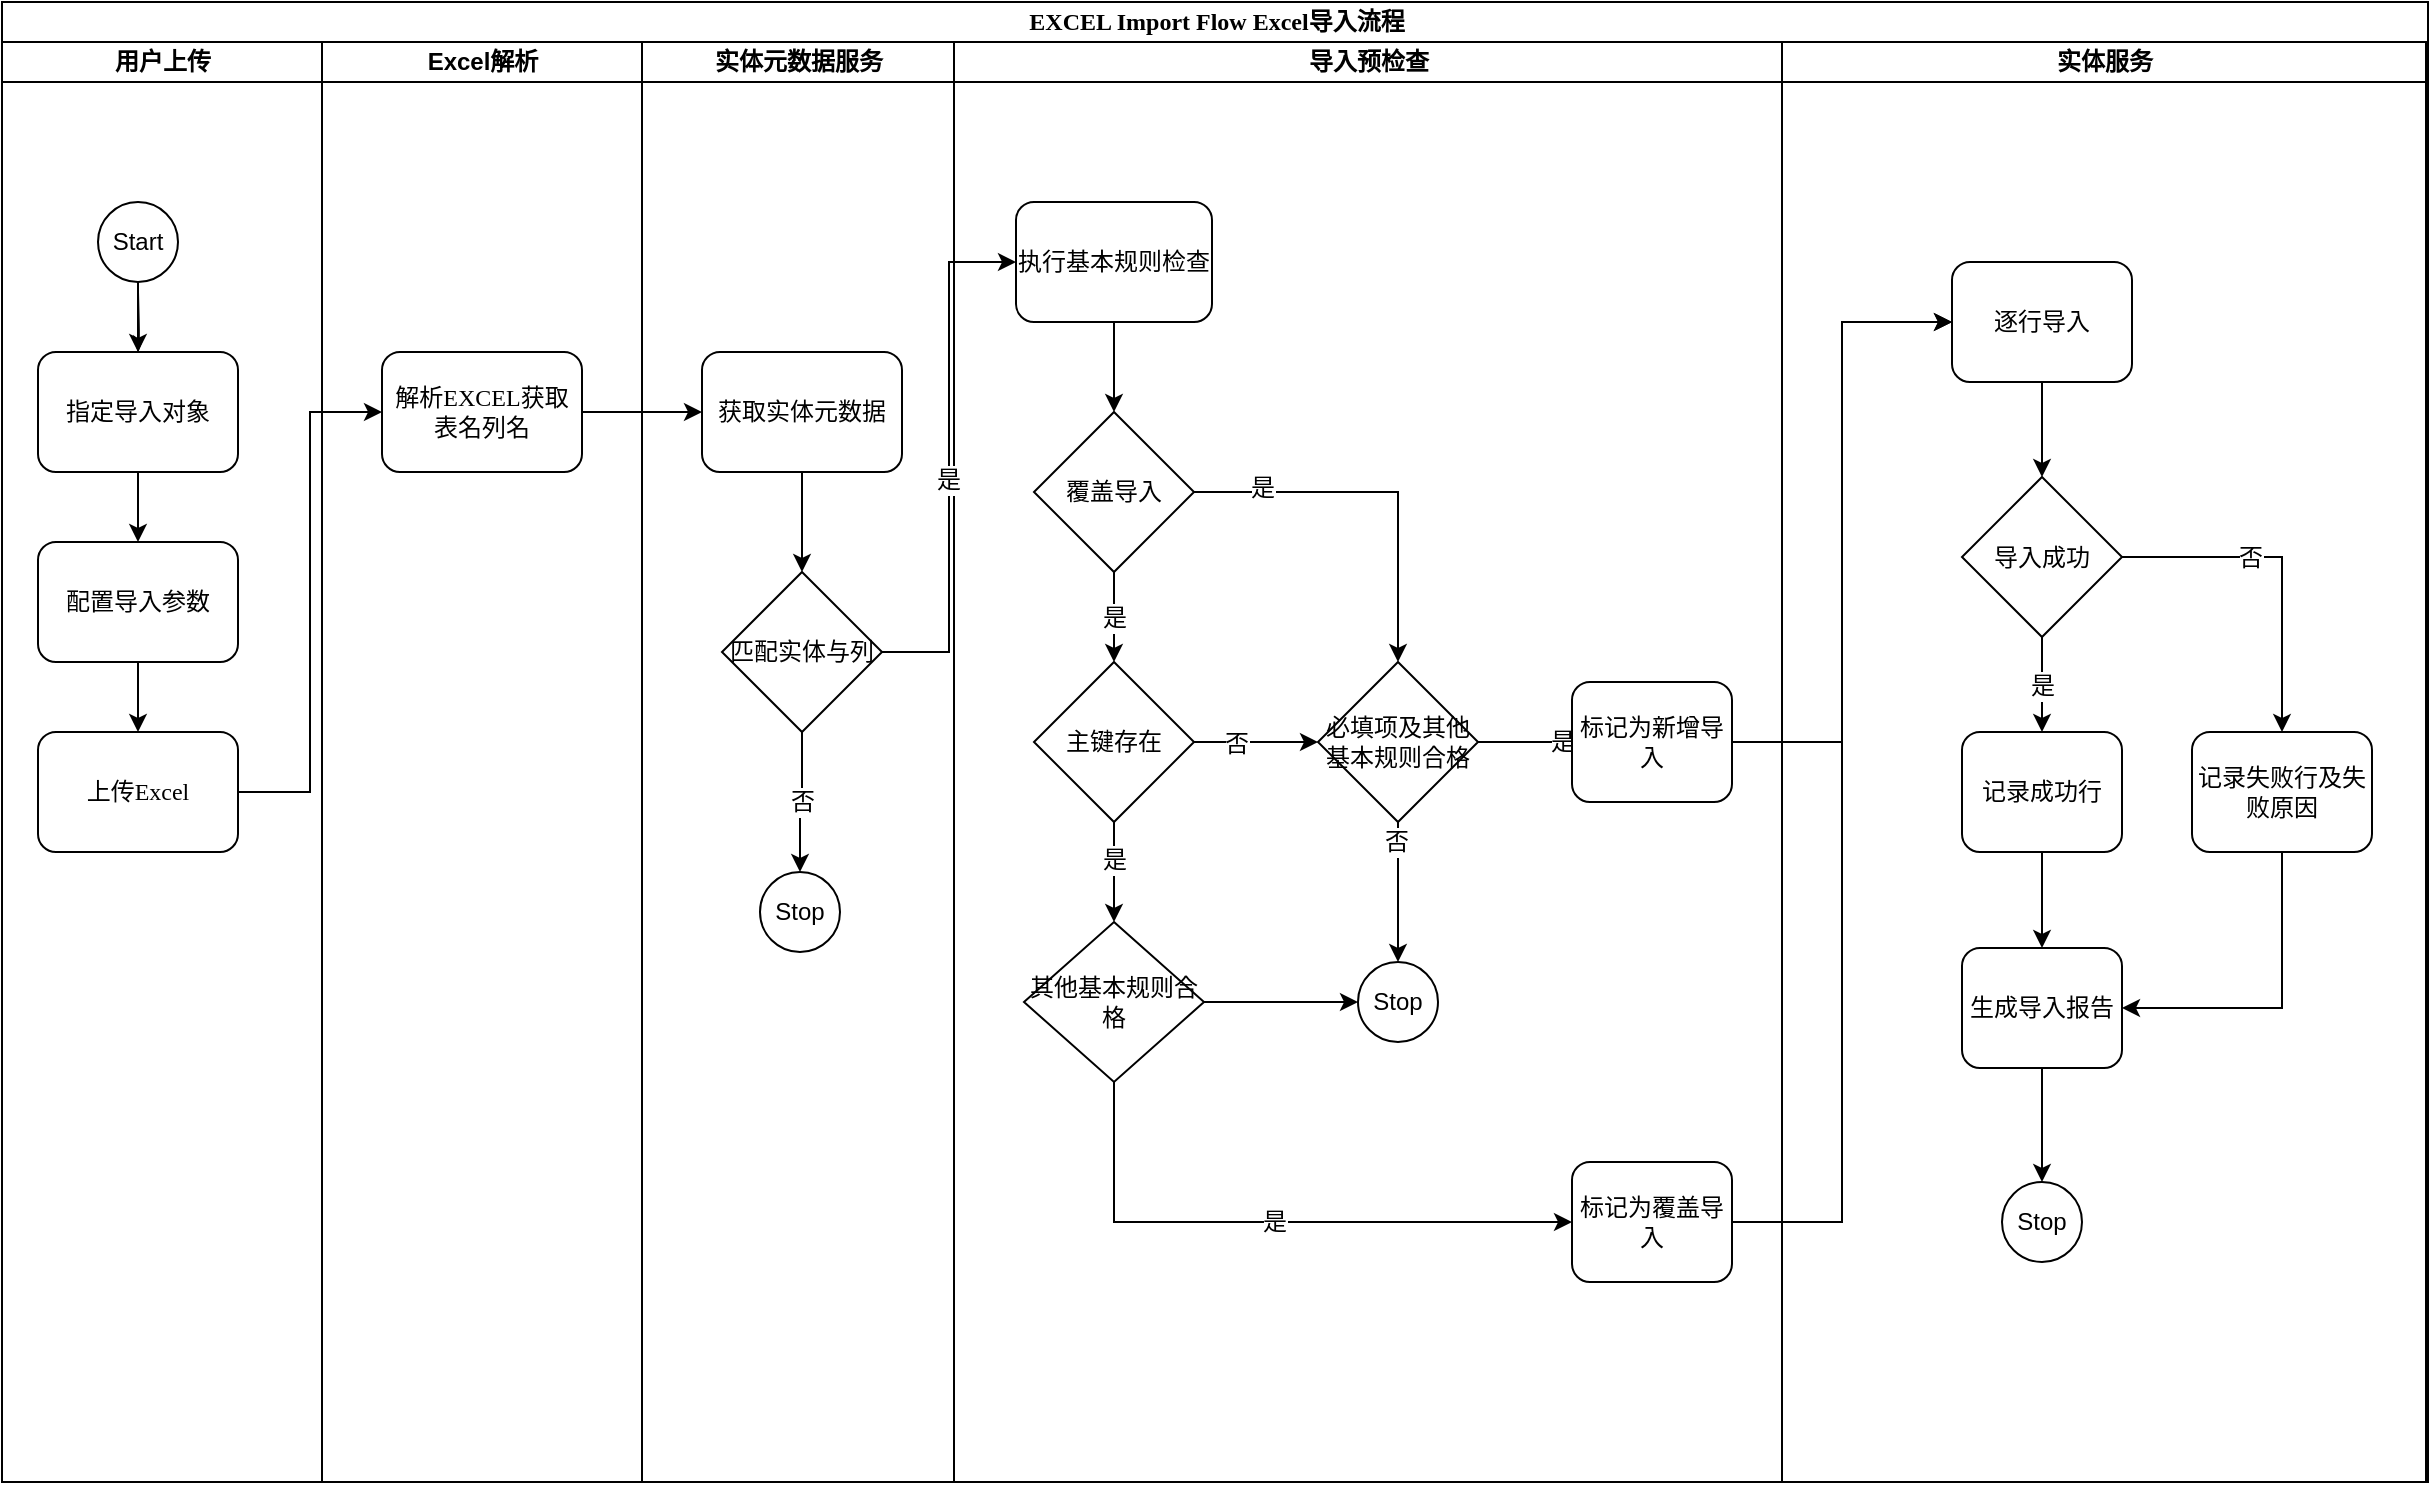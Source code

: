 <mxfile version="10.6.7" type="github"><diagram name="Page-1" id="74e2e168-ea6b-b213-b513-2b3c1d86103e"><mxGraphModel dx="857" dy="641" grid="1" gridSize="10" guides="1" tooltips="1" connect="1" arrows="1" fold="1" page="1" pageScale="1" pageWidth="1100" pageHeight="850" background="none" math="0" shadow="0"><root><mxCell id="0"/><mxCell id="1" parent="0"/><mxCell id="77e6c97f196da883-1" value="EXCEL Import Flow Excel导入流程" style="swimlane;html=1;childLayout=stackLayout;startSize=20;rounded=0;shadow=0;labelBackgroundColor=none;strokeColor=#000000;strokeWidth=1;fillColor=#ffffff;fontFamily=Verdana;fontSize=12;fontColor=#000000;align=center;" parent="1" vertex="1"><mxGeometry x="70" y="40" width="1213" height="740" as="geometry"/></mxCell><mxCell id="107ba76e4e335f99-1" style="edgeStyle=orthogonalEdgeStyle;rounded=1;html=1;labelBackgroundColor=none;startArrow=none;startFill=0;startSize=5;endArrow=classicThin;endFill=1;endSize=5;jettySize=auto;orthogonalLoop=1;strokeColor=#000000;strokeWidth=1;fontFamily=Verdana;fontSize=12;fontColor=#000000;" parent="77e6c97f196da883-1" source="77e6c97f196da883-17" edge="1"><mxGeometry relative="1" as="geometry"><mxPoint x="670" y="450" as="targetPoint"/></mxGeometry></mxCell><mxCell id="107ba76e4e335f99-2" style="edgeStyle=orthogonalEdgeStyle;rounded=1;html=1;labelBackgroundColor=none;startArrow=none;startFill=0;startSize=5;endArrow=classicThin;endFill=1;endSize=5;jettySize=auto;orthogonalLoop=1;strokeColor=#000000;strokeWidth=1;fontFamily=Verdana;fontSize=12;fontColor=#000000;" parent="77e6c97f196da883-1" source="77e6c97f196da883-22" edge="1"><mxGeometry relative="1" as="geometry"><Array as="points"><mxPoint x="660" y="610"/><mxPoint x="660" y="550"/><mxPoint x="400" y="550"/></Array><mxPoint x="400" y="580" as="targetPoint"/></mxGeometry></mxCell><mxCell id="107ba76e4e335f99-3" style="edgeStyle=orthogonalEdgeStyle;rounded=1;html=1;labelBackgroundColor=none;startArrow=none;startFill=0;startSize=5;endArrow=classicThin;endFill=1;endSize=5;jettySize=auto;orthogonalLoop=1;strokeColor=#000000;strokeWidth=1;fontFamily=Verdana;fontSize=12;fontColor=#000000;" parent="77e6c97f196da883-1" source="77e6c97f196da883-22" edge="1"><mxGeometry relative="1" as="geometry"><mxPoint x="610" y="610" as="targetPoint"/></mxGeometry></mxCell><mxCell id="107ba76e4e335f99-4" style="edgeStyle=orthogonalEdgeStyle;rounded=1;html=1;labelBackgroundColor=none;startArrow=none;startFill=0;startSize=5;endArrow=classicThin;endFill=1;endSize=5;jettySize=auto;orthogonalLoop=1;strokeColor=#000000;strokeWidth=1;fontFamily=Verdana;fontSize=12;fontColor=#000000;" parent="77e6c97f196da883-1" source="77e6c97f196da883-22" edge="1"><mxGeometry relative="1" as="geometry"><Array as="points"><mxPoint x="660" y="610"/><mxPoint x="660" y="550"/><mxPoint x="80" y="550"/></Array><mxPoint x="80" y="580" as="targetPoint"/></mxGeometry></mxCell><mxCell id="107ba76e4e335f99-5" style="edgeStyle=orthogonalEdgeStyle;rounded=1;html=1;labelBackgroundColor=none;startArrow=none;startFill=0;startSize=5;endArrow=classicThin;endFill=1;endSize=5;jettySize=auto;orthogonalLoop=1;strokeColor=#000000;strokeWidth=1;fontFamily=Verdana;fontSize=12;fontColor=#000000;" parent="77e6c97f196da883-1" target="77e6c97f196da883-19" edge="1"><mxGeometry relative="1" as="geometry"><Array as="points"><mxPoint x="80" y="650"/><mxPoint x="490" y="650"/><mxPoint x="490" y="610"/></Array><mxPoint x="80" y="640" as="sourcePoint"/></mxGeometry></mxCell><mxCell id="107ba76e4e335f99-6" style="edgeStyle=orthogonalEdgeStyle;rounded=1;html=1;labelBackgroundColor=none;startArrow=none;startFill=0;startSize=5;endArrow=classicThin;endFill=1;endSize=5;jettySize=auto;orthogonalLoop=1;strokeColor=#000000;strokeWidth=1;fontFamily=Verdana;fontSize=12;fontColor=#000000;" parent="77e6c97f196da883-1" target="77e6c97f196da883-19" edge="1"><mxGeometry relative="1" as="geometry"><mxPoint x="450" y="610" as="sourcePoint"/></mxGeometry></mxCell><mxCell id="77e6c97f196da883-2" value="用户上传" style="swimlane;html=1;startSize=20;fontSize=12;" parent="77e6c97f196da883-1" vertex="1"><mxGeometry y="20" width="160" height="720" as="geometry"><mxRectangle y="20" width="60" height="730" as="alternateBounds"/></mxGeometry></mxCell><mxCell id="ursDNBjZKdljBSYUMQfa-7" value="" style="edgeStyle=orthogonalEdgeStyle;rounded=0;orthogonalLoop=1;jettySize=auto;html=1;fontSize=12;" edge="1" parent="77e6c97f196da883-2" source="77e6c97f196da883-11" target="ursDNBjZKdljBSYUMQfa-1"><mxGeometry relative="1" as="geometry"/></mxCell><mxCell id="77e6c97f196da883-11" value="指定导入对象" style="rounded=1;whiteSpace=wrap;html=1;shadow=0;labelBackgroundColor=none;strokeColor=#000000;strokeWidth=1;fillColor=#ffffff;fontFamily=Verdana;fontSize=12;fontColor=#000000;align=center;" parent="77e6c97f196da883-2" vertex="1"><mxGeometry x="18" y="155" width="100" height="60" as="geometry"/></mxCell><mxCell id="77e6c97f196da883-26" style="edgeStyle=orthogonalEdgeStyle;rounded=1;html=1;labelBackgroundColor=none;startArrow=none;startFill=0;startSize=5;endArrow=classicThin;endFill=1;endSize=5;jettySize=auto;orthogonalLoop=1;strokeColor=#000000;strokeWidth=1;fontFamily=Verdana;fontSize=12;fontColor=#000000;" parent="77e6c97f196da883-2" target="77e6c97f196da883-11" edge="1"><mxGeometry relative="1" as="geometry"><mxPoint x="68" y="125" as="sourcePoint"/></mxGeometry></mxCell><mxCell id="O9khOAPobdIQdFnaZPA3-2" value="" style="edgeStyle=orthogonalEdgeStyle;rounded=0;orthogonalLoop=1;jettySize=auto;html=1;exitX=0.5;exitY=1;exitDx=0;exitDy=0;fontSize=12;" parent="77e6c97f196da883-2" source="O9khOAPobdIQdFnaZPA3-1" target="77e6c97f196da883-11" edge="1"><mxGeometry relative="1" as="geometry"/></mxCell><mxCell id="O9khOAPobdIQdFnaZPA3-1" value="Start" style="ellipse;whiteSpace=wrap;html=1;aspect=fixed;fontSize=12;" parent="77e6c97f196da883-2" vertex="1"><mxGeometry x="48" y="80" width="40" height="40" as="geometry"/></mxCell><mxCell id="ursDNBjZKdljBSYUMQfa-8" value="" style="edgeStyle=orthogonalEdgeStyle;rounded=0;orthogonalLoop=1;jettySize=auto;html=1;fontSize=12;" edge="1" parent="77e6c97f196da883-2" source="ursDNBjZKdljBSYUMQfa-1" target="ursDNBjZKdljBSYUMQfa-2"><mxGeometry relative="1" as="geometry"/></mxCell><mxCell id="ursDNBjZKdljBSYUMQfa-1" value="配置导入参数" style="rounded=1;whiteSpace=wrap;html=1;shadow=0;labelBackgroundColor=none;strokeColor=#000000;strokeWidth=1;fillColor=#ffffff;fontFamily=Verdana;fontSize=12;fontColor=#000000;align=center;" vertex="1" parent="77e6c97f196da883-2"><mxGeometry x="18" y="250" width="100" height="60" as="geometry"/></mxCell><mxCell id="ursDNBjZKdljBSYUMQfa-2" value="上传Excel" style="rounded=1;whiteSpace=wrap;html=1;shadow=0;labelBackgroundColor=none;strokeColor=#000000;strokeWidth=1;fillColor=#ffffff;fontFamily=Verdana;fontSize=12;fontColor=#000000;align=center;" vertex="1" parent="77e6c97f196da883-2"><mxGeometry x="18" y="345" width="100" height="60" as="geometry"/></mxCell><mxCell id="77e6c97f196da883-3" value="Excel解析" style="swimlane;html=1;startSize=20;fontSize=12;" parent="77e6c97f196da883-1" vertex="1"><mxGeometry x="160" y="20" width="160" height="720" as="geometry"/></mxCell><mxCell id="77e6c97f196da883-9" value="解析EXCEL获取表名列名" style="rounded=1;whiteSpace=wrap;html=1;shadow=0;labelBackgroundColor=none;strokeColor=#000000;strokeWidth=1;fillColor=#ffffff;fontFamily=Verdana;fontSize=12;fontColor=#000000;align=center;" parent="77e6c97f196da883-3" vertex="1"><mxGeometry x="30" y="155" width="100" height="60" as="geometry"/></mxCell><mxCell id="77e6c97f196da883-4" value="实体元数据服务" style="swimlane;html=1;startSize=20;direction=east;fontSize=12;" parent="77e6c97f196da883-1" vertex="1"><mxGeometry x="320" y="20" width="156" height="720" as="geometry"/></mxCell><mxCell id="ursDNBjZKdljBSYUMQfa-15" value="" style="edgeStyle=orthogonalEdgeStyle;rounded=0;orthogonalLoop=1;jettySize=auto;html=1;fontSize=12;" edge="1" parent="77e6c97f196da883-4" source="77e6c97f196da883-12" target="ursDNBjZKdljBSYUMQfa-14"><mxGeometry relative="1" as="geometry"/></mxCell><mxCell id="77e6c97f196da883-12" value="获取实体元数据" style="rounded=1;whiteSpace=wrap;html=1;shadow=0;labelBackgroundColor=none;strokeColor=#000000;strokeWidth=1;fillColor=#ffffff;fontFamily=Verdana;fontSize=12;fontColor=#000000;align=center;" parent="77e6c97f196da883-4" vertex="1"><mxGeometry x="30" y="155" width="100" height="60" as="geometry"/></mxCell><mxCell id="ursDNBjZKdljBSYUMQfa-17" value="否" style="edgeStyle=orthogonalEdgeStyle;rounded=0;orthogonalLoop=1;jettySize=auto;html=1;fontSize=12;" edge="1" parent="77e6c97f196da883-4" source="ursDNBjZKdljBSYUMQfa-14" target="ursDNBjZKdljBSYUMQfa-18"><mxGeometry relative="1" as="geometry"><mxPoint x="59" y="403" as="targetPoint"/></mxGeometry></mxCell><mxCell id="ursDNBjZKdljBSYUMQfa-14" value="匹配实体与列" style="rhombus;whiteSpace=wrap;html=1;fontSize=12;" vertex="1" parent="77e6c97f196da883-4"><mxGeometry x="40" y="265" width="80" height="80" as="geometry"/></mxCell><mxCell id="ursDNBjZKdljBSYUMQfa-18" value="Stop" style="ellipse;whiteSpace=wrap;html=1;aspect=fixed;fontSize=12;" vertex="1" parent="77e6c97f196da883-4"><mxGeometry x="59" y="415" width="40" height="40" as="geometry"/></mxCell><mxCell id="77e6c97f196da883-5" value="导入预检查" style="swimlane;html=1;startSize=20;fontSize=12;" parent="77e6c97f196da883-1" vertex="1"><mxGeometry x="476" y="20" width="414" height="720" as="geometry"/></mxCell><mxCell id="ursDNBjZKdljBSYUMQfa-24" style="edgeStyle=orthogonalEdgeStyle;rounded=0;orthogonalLoop=1;jettySize=auto;html=1;exitX=0.5;exitY=1;exitDx=0;exitDy=0;fontSize=12;" edge="1" parent="77e6c97f196da883-5" source="ursDNBjZKdljBSYUMQfa-3" target="ursDNBjZKdljBSYUMQfa-4"><mxGeometry relative="1" as="geometry"/></mxCell><mxCell id="ursDNBjZKdljBSYUMQfa-3" value="执行基本规则检查" style="rounded=1;whiteSpace=wrap;html=1;shadow=0;labelBackgroundColor=none;strokeColor=#000000;strokeWidth=1;fillColor=#ffffff;fontFamily=Verdana;fontSize=12;fontColor=#000000;align=center;" vertex="1" parent="77e6c97f196da883-5"><mxGeometry x="31" y="80" width="98" height="60" as="geometry"/></mxCell><mxCell id="ursDNBjZKdljBSYUMQfa-9" value="是" style="edgeStyle=orthogonalEdgeStyle;rounded=0;orthogonalLoop=1;jettySize=auto;html=1;entryX=0.5;entryY=0;entryDx=0;entryDy=0;fontSize=12;" edge="1" parent="77e6c97f196da883-5" source="ursDNBjZKdljBSYUMQfa-4" target="ursDNBjZKdljBSYUMQfa-12"><mxGeometry relative="1" as="geometry"/></mxCell><mxCell id="ursDNBjZKdljBSYUMQfa-13" value="" style="edgeStyle=orthogonalEdgeStyle;rounded=0;orthogonalLoop=1;jettySize=auto;html=1;entryX=0.5;entryY=0;entryDx=0;entryDy=0;fontSize=12;" edge="1" parent="77e6c97f196da883-5" source="ursDNBjZKdljBSYUMQfa-4" target="ursDNBjZKdljBSYUMQfa-28"><mxGeometry relative="1" as="geometry"><mxPoint x="205" y="480" as="targetPoint"/></mxGeometry></mxCell><mxCell id="ursDNBjZKdljBSYUMQfa-21" value="是" style="text;html=1;resizable=0;points=[];align=center;verticalAlign=middle;labelBackgroundColor=#ffffff;fontSize=12;" vertex="1" connectable="0" parent="ursDNBjZKdljBSYUMQfa-13"><mxGeometry x="-0.636" y="2" relative="1" as="geometry"><mxPoint as="offset"/></mxGeometry></mxCell><mxCell id="ursDNBjZKdljBSYUMQfa-4" value="覆盖导入" style="rhombus;whiteSpace=wrap;html=1;fontSize=12;" vertex="1" parent="77e6c97f196da883-5"><mxGeometry x="40" y="185" width="80" height="80" as="geometry"/></mxCell><mxCell id="ursDNBjZKdljBSYUMQfa-19" value="" style="edgeStyle=orthogonalEdgeStyle;rounded=0;orthogonalLoop=1;jettySize=auto;html=1;entryX=0;entryY=0.5;entryDx=0;entryDy=0;fontSize=12;" edge="1" parent="77e6c97f196da883-5" source="ursDNBjZKdljBSYUMQfa-12" target="ursDNBjZKdljBSYUMQfa-28"><mxGeometry relative="1" as="geometry"><mxPoint x="205" y="480" as="targetPoint"/></mxGeometry></mxCell><mxCell id="ursDNBjZKdljBSYUMQfa-20" value="否" style="text;html=1;resizable=0;points=[];align=center;verticalAlign=middle;labelBackgroundColor=#ffffff;fontSize=12;" vertex="1" connectable="0" parent="ursDNBjZKdljBSYUMQfa-19"><mxGeometry x="-0.333" y="-1" relative="1" as="geometry"><mxPoint as="offset"/></mxGeometry></mxCell><mxCell id="ursDNBjZKdljBSYUMQfa-23" value="" style="edgeStyle=orthogonalEdgeStyle;rounded=0;orthogonalLoop=1;jettySize=auto;html=1;fontSize=12;" edge="1" parent="77e6c97f196da883-5" source="ursDNBjZKdljBSYUMQfa-12" target="ursDNBjZKdljBSYUMQfa-22"><mxGeometry relative="1" as="geometry"/></mxCell><mxCell id="ursDNBjZKdljBSYUMQfa-25" value="是" style="text;html=1;resizable=0;points=[];align=center;verticalAlign=middle;labelBackgroundColor=#ffffff;fontSize=12;" vertex="1" connectable="0" parent="ursDNBjZKdljBSYUMQfa-23"><mxGeometry x="-0.236" relative="1" as="geometry"><mxPoint as="offset"/></mxGeometry></mxCell><mxCell id="ursDNBjZKdljBSYUMQfa-12" value="主键存在" style="rhombus;whiteSpace=wrap;html=1;fontSize=12;" vertex="1" parent="77e6c97f196da883-5"><mxGeometry x="40" y="310" width="80" height="80" as="geometry"/></mxCell><mxCell id="ursDNBjZKdljBSYUMQfa-30" value="是" style="edgeStyle=orthogonalEdgeStyle;rounded=0;orthogonalLoop=1;jettySize=auto;html=1;exitX=0.5;exitY=1;exitDx=0;exitDy=0;entryX=0;entryY=0.5;entryDx=0;entryDy=0;fontSize=12;" edge="1" parent="77e6c97f196da883-5" source="ursDNBjZKdljBSYUMQfa-22" target="ursDNBjZKdljBSYUMQfa-26"><mxGeometry relative="1" as="geometry"/></mxCell><mxCell id="ursDNBjZKdljBSYUMQfa-34" style="edgeStyle=orthogonalEdgeStyle;rounded=0;orthogonalLoop=1;jettySize=auto;html=1;exitX=1;exitY=0.5;exitDx=0;exitDy=0;fontSize=12;" edge="1" parent="77e6c97f196da883-5" source="ursDNBjZKdljBSYUMQfa-22" target="ursDNBjZKdljBSYUMQfa-33"><mxGeometry relative="1" as="geometry"/></mxCell><mxCell id="ursDNBjZKdljBSYUMQfa-22" value="其他基本规则合格" style="rhombus;whiteSpace=wrap;html=1;fontSize=12;" vertex="1" parent="77e6c97f196da883-5"><mxGeometry x="35" y="440" width="90" height="80" as="geometry"/></mxCell><mxCell id="ursDNBjZKdljBSYUMQfa-26" value="标记为覆盖导入" style="rounded=1;whiteSpace=wrap;html=1;fontSize=12;" vertex="1" parent="77e6c97f196da883-5"><mxGeometry x="309" y="560" width="80" height="60" as="geometry"/></mxCell><mxCell id="ursDNBjZKdljBSYUMQfa-31" style="edgeStyle=orthogonalEdgeStyle;rounded=0;orthogonalLoop=1;jettySize=auto;html=1;exitX=1;exitY=0.5;exitDx=0;exitDy=0;fontSize=12;" edge="1" parent="77e6c97f196da883-5" source="ursDNBjZKdljBSYUMQfa-28" target="ursDNBjZKdljBSYUMQfa-29"><mxGeometry relative="1" as="geometry"/></mxCell><mxCell id="ursDNBjZKdljBSYUMQfa-32" value="是" style="text;html=1;resizable=0;points=[];align=center;verticalAlign=middle;labelBackgroundColor=#ffffff;fontSize=12;" vertex="1" connectable="0" parent="ursDNBjZKdljBSYUMQfa-31"><mxGeometry x="0.006" y="-19" relative="1" as="geometry"><mxPoint x="18" y="-19" as="offset"/></mxGeometry></mxCell><mxCell id="ursDNBjZKdljBSYUMQfa-35" style="edgeStyle=orthogonalEdgeStyle;rounded=0;orthogonalLoop=1;jettySize=auto;html=1;exitX=0.5;exitY=1;exitDx=0;exitDy=0;entryX=0.5;entryY=0;entryDx=0;entryDy=0;fontSize=12;" edge="1" parent="77e6c97f196da883-5" source="ursDNBjZKdljBSYUMQfa-28" target="ursDNBjZKdljBSYUMQfa-33"><mxGeometry relative="1" as="geometry"/></mxCell><mxCell id="ursDNBjZKdljBSYUMQfa-36" value="否" style="text;html=1;resizable=0;points=[];align=center;verticalAlign=middle;labelBackgroundColor=#ffffff;fontSize=12;" vertex="1" connectable="0" parent="ursDNBjZKdljBSYUMQfa-35"><mxGeometry x="-0.71" y="-1" relative="1" as="geometry"><mxPoint as="offset"/></mxGeometry></mxCell><mxCell id="ursDNBjZKdljBSYUMQfa-28" value="必填项及其他基本规则合格&lt;br style=&quot;font-size: 12px;&quot;&gt;" style="rhombus;whiteSpace=wrap;html=1;fontSize=12;" vertex="1" parent="77e6c97f196da883-5"><mxGeometry x="182" y="310" width="80" height="80" as="geometry"/></mxCell><mxCell id="ursDNBjZKdljBSYUMQfa-29" value="标记为新增导入" style="rounded=1;whiteSpace=wrap;html=1;fontSize=12;" vertex="1" parent="77e6c97f196da883-5"><mxGeometry x="309" y="320" width="80" height="60" as="geometry"/></mxCell><mxCell id="ursDNBjZKdljBSYUMQfa-33" value="Stop" style="ellipse;whiteSpace=wrap;html=1;aspect=fixed;fontSize=12;" vertex="1" parent="77e6c97f196da883-5"><mxGeometry x="202" y="460" width="40" height="40" as="geometry"/></mxCell><mxCell id="77e6c97f196da883-6" value="实体服务" style="swimlane;html=1;startSize=20;fontSize=12;" parent="77e6c97f196da883-1" vertex="1"><mxGeometry x="890" y="20" width="322" height="720" as="geometry"/></mxCell><mxCell id="77e6c97f196da883-37" style="edgeStyle=orthogonalEdgeStyle;rounded=1;html=1;labelBackgroundColor=none;startArrow=none;startFill=0;startSize=5;endArrow=classicThin;endFill=1;endSize=5;jettySize=auto;orthogonalLoop=1;strokeColor=#000000;strokeWidth=1;fontFamily=Verdana;fontSize=12;fontColor=#000000;" parent="77e6c97f196da883-6" source="77e6c97f196da883-18" edge="1"><mxGeometry relative="1" as="geometry"><mxPoint x="80" y="480" as="targetPoint"/></mxGeometry></mxCell><mxCell id="77e6c97f196da883-38" style="edgeStyle=orthogonalEdgeStyle;rounded=1;html=1;labelBackgroundColor=none;startArrow=none;startFill=0;startSize=5;endArrow=classicThin;endFill=1;endSize=5;jettySize=auto;orthogonalLoop=1;strokeColor=#000000;strokeWidth=1;fontFamily=Verdana;fontSize=12;fontColor=#000000;" parent="77e6c97f196da883-6" source="77e6c97f196da883-21" edge="1"><mxGeometry relative="1" as="geometry"><mxPoint x="80" y="560" as="targetPoint"/></mxGeometry></mxCell><mxCell id="ursDNBjZKdljBSYUMQfa-47" style="edgeStyle=orthogonalEdgeStyle;rounded=0;orthogonalLoop=1;jettySize=auto;html=1;exitX=0.5;exitY=1;exitDx=0;exitDy=0;entryX=0.5;entryY=0;entryDx=0;entryDy=0;fontSize=12;" edge="1" parent="77e6c97f196da883-6" source="ursDNBjZKdljBSYUMQfa-39" target="ursDNBjZKdljBSYUMQfa-40"><mxGeometry relative="1" as="geometry"/></mxCell><mxCell id="ursDNBjZKdljBSYUMQfa-39" value="逐行导入" style="rounded=1;whiteSpace=wrap;html=1;fontSize=12;" vertex="1" parent="77e6c97f196da883-6"><mxGeometry x="85" y="110" width="90" height="60" as="geometry"/></mxCell><mxCell id="ursDNBjZKdljBSYUMQfa-48" value="是" style="edgeStyle=orthogonalEdgeStyle;rounded=0;orthogonalLoop=1;jettySize=auto;html=1;exitX=0.5;exitY=1;exitDx=0;exitDy=0;fontSize=12;" edge="1" parent="77e6c97f196da883-6" source="ursDNBjZKdljBSYUMQfa-40" target="ursDNBjZKdljBSYUMQfa-41"><mxGeometry relative="1" as="geometry"/></mxCell><mxCell id="ursDNBjZKdljBSYUMQfa-49" style="edgeStyle=orthogonalEdgeStyle;rounded=0;orthogonalLoop=1;jettySize=auto;html=1;exitX=1;exitY=0.5;exitDx=0;exitDy=0;fontSize=12;" edge="1" parent="77e6c97f196da883-6" source="ursDNBjZKdljBSYUMQfa-40" target="ursDNBjZKdljBSYUMQfa-42"><mxGeometry relative="1" as="geometry"/></mxCell><mxCell id="ursDNBjZKdljBSYUMQfa-53" value="否" style="text;html=1;resizable=0;points=[];align=center;verticalAlign=middle;labelBackgroundColor=#ffffff;fontSize=12;" vertex="1" connectable="0" parent="ursDNBjZKdljBSYUMQfa-49"><mxGeometry x="-0.262" y="-2" relative="1" as="geometry"><mxPoint x="1.5" y="-2" as="offset"/></mxGeometry></mxCell><mxCell id="ursDNBjZKdljBSYUMQfa-40" value="导入成功" style="rhombus;whiteSpace=wrap;html=1;fontSize=12;" vertex="1" parent="77e6c97f196da883-6"><mxGeometry x="90" y="217.5" width="80" height="80" as="geometry"/></mxCell><mxCell id="ursDNBjZKdljBSYUMQfa-50" style="edgeStyle=orthogonalEdgeStyle;rounded=0;orthogonalLoop=1;jettySize=auto;html=1;exitX=0.5;exitY=1;exitDx=0;exitDy=0;entryX=0.5;entryY=0;entryDx=0;entryDy=0;fontSize=12;" edge="1" parent="77e6c97f196da883-6" source="ursDNBjZKdljBSYUMQfa-41" target="ursDNBjZKdljBSYUMQfa-43"><mxGeometry relative="1" as="geometry"/></mxCell><mxCell id="ursDNBjZKdljBSYUMQfa-41" value="记录成功行" style="rounded=1;whiteSpace=wrap;html=1;fontSize=12;" vertex="1" parent="77e6c97f196da883-6"><mxGeometry x="90" y="345" width="80" height="60" as="geometry"/></mxCell><mxCell id="ursDNBjZKdljBSYUMQfa-52" style="edgeStyle=orthogonalEdgeStyle;rounded=0;orthogonalLoop=1;jettySize=auto;html=1;exitX=0.5;exitY=1;exitDx=0;exitDy=0;entryX=1;entryY=0.5;entryDx=0;entryDy=0;fontSize=12;" edge="1" parent="77e6c97f196da883-6" source="ursDNBjZKdljBSYUMQfa-42" target="ursDNBjZKdljBSYUMQfa-43"><mxGeometry relative="1" as="geometry"/></mxCell><mxCell id="ursDNBjZKdljBSYUMQfa-42" value="记录失败行及失败原因" style="rounded=1;whiteSpace=wrap;html=1;fontSize=12;" vertex="1" parent="77e6c97f196da883-6"><mxGeometry x="205" y="345" width="90" height="60" as="geometry"/></mxCell><mxCell id="ursDNBjZKdljBSYUMQfa-51" style="edgeStyle=orthogonalEdgeStyle;rounded=0;orthogonalLoop=1;jettySize=auto;html=1;exitX=0.5;exitY=1;exitDx=0;exitDy=0;fontSize=12;" edge="1" parent="77e6c97f196da883-6" source="ursDNBjZKdljBSYUMQfa-43" target="ursDNBjZKdljBSYUMQfa-44"><mxGeometry relative="1" as="geometry"/></mxCell><mxCell id="ursDNBjZKdljBSYUMQfa-43" value="生成导入报告" style="rounded=1;whiteSpace=wrap;html=1;fontSize=12;" vertex="1" parent="77e6c97f196da883-6"><mxGeometry x="90" y="453" width="80" height="60" as="geometry"/></mxCell><mxCell id="ursDNBjZKdljBSYUMQfa-44" value="Stop" style="ellipse;whiteSpace=wrap;html=1;aspect=fixed;fontSize=12;" vertex="1" parent="77e6c97f196da883-6"><mxGeometry x="110" y="570" width="40" height="40" as="geometry"/></mxCell><mxCell id="O9khOAPobdIQdFnaZPA3-3" value="" style="edgeStyle=orthogonalEdgeStyle;rounded=0;orthogonalLoop=1;jettySize=auto;html=1;exitX=1;exitY=0.5;exitDx=0;exitDy=0;entryX=0;entryY=0.5;entryDx=0;entryDy=0;fontSize=12;" parent="77e6c97f196da883-1" source="ursDNBjZKdljBSYUMQfa-2" target="77e6c97f196da883-9" edge="1"><mxGeometry relative="1" as="geometry"/></mxCell><mxCell id="O9khOAPobdIQdFnaZPA3-4" value="" style="edgeStyle=orthogonalEdgeStyle;rounded=0;orthogonalLoop=1;jettySize=auto;html=1;fontSize=12;" parent="77e6c97f196da883-1" source="77e6c97f196da883-9" target="77e6c97f196da883-12" edge="1"><mxGeometry relative="1" as="geometry"/></mxCell><mxCell id="ursDNBjZKdljBSYUMQfa-37" style="edgeStyle=orthogonalEdgeStyle;rounded=0;orthogonalLoop=1;jettySize=auto;html=1;exitX=1;exitY=0.5;exitDx=0;exitDy=0;entryX=0;entryY=0.5;entryDx=0;entryDy=0;fontSize=12;" edge="1" parent="77e6c97f196da883-1" source="ursDNBjZKdljBSYUMQfa-14" target="ursDNBjZKdljBSYUMQfa-3"><mxGeometry relative="1" as="geometry"/></mxCell><mxCell id="ursDNBjZKdljBSYUMQfa-38" value="是" style="text;html=1;resizable=0;points=[];align=center;verticalAlign=middle;labelBackgroundColor=#ffffff;fontSize=12;" vertex="1" connectable="0" parent="ursDNBjZKdljBSYUMQfa-37"><mxGeometry x="-0.089" y="1" relative="1" as="geometry"><mxPoint as="offset"/></mxGeometry></mxCell><mxCell id="ursDNBjZKdljBSYUMQfa-45" style="edgeStyle=orthogonalEdgeStyle;rounded=0;orthogonalLoop=1;jettySize=auto;html=1;exitX=1;exitY=0.5;exitDx=0;exitDy=0;entryX=0;entryY=0.5;entryDx=0;entryDy=0;fontSize=12;" edge="1" parent="77e6c97f196da883-1" source="ursDNBjZKdljBSYUMQfa-26" target="ursDNBjZKdljBSYUMQfa-39"><mxGeometry relative="1" as="geometry"/></mxCell><mxCell id="ursDNBjZKdljBSYUMQfa-46" style="edgeStyle=orthogonalEdgeStyle;rounded=0;orthogonalLoop=1;jettySize=auto;html=1;exitX=1;exitY=0.5;exitDx=0;exitDy=0;entryX=0;entryY=0.5;entryDx=0;entryDy=0;fontSize=12;" edge="1" parent="77e6c97f196da883-1" source="ursDNBjZKdljBSYUMQfa-29" target="ursDNBjZKdljBSYUMQfa-39"><mxGeometry relative="1" as="geometry"/></mxCell></root></mxGraphModel></diagram></mxfile>